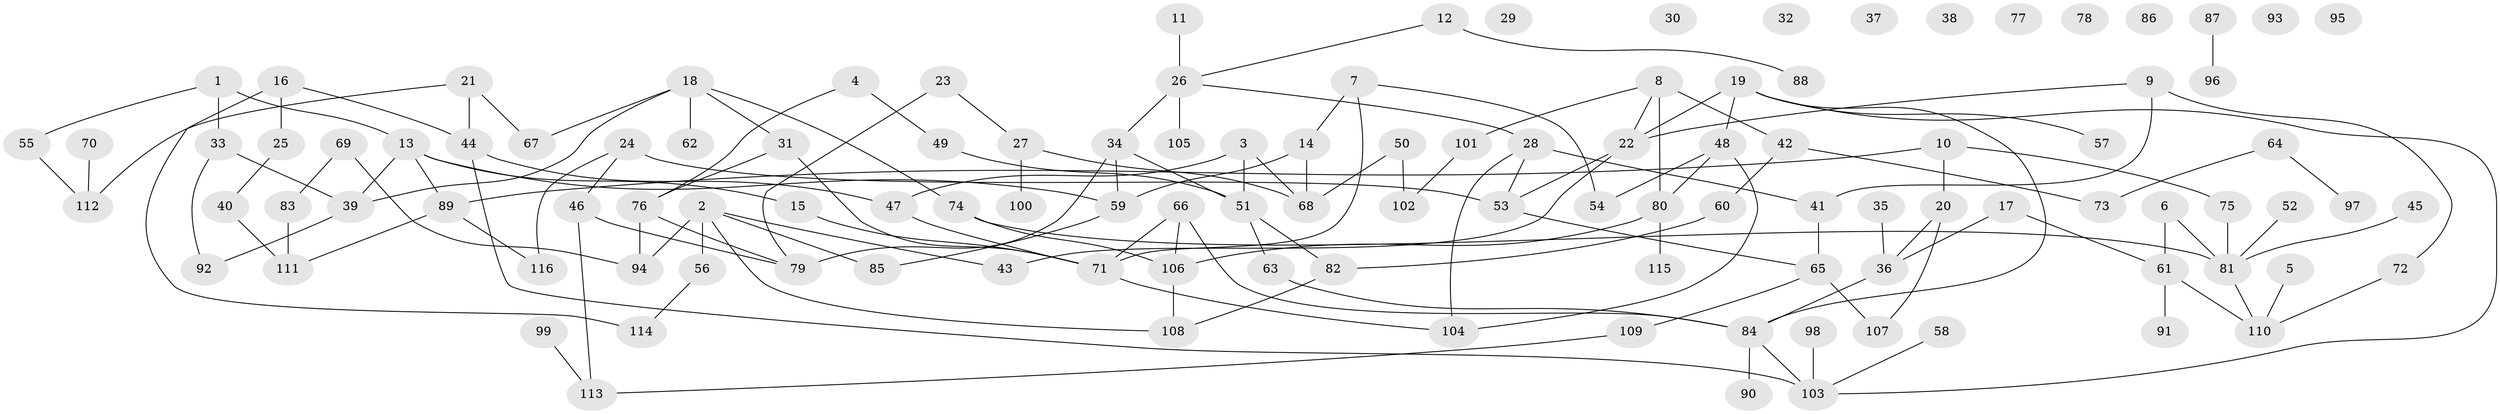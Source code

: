 // coarse degree distribution, {4: 0.15942028985507245, 5: 0.07246376811594203, 6: 0.043478260869565216, 3: 0.15942028985507245, 2: 0.14492753623188406, 8: 0.043478260869565216, 1: 0.18840579710144928, 7: 0.014492753623188406, 0: 0.15942028985507245, 10: 0.014492753623188406}
// Generated by graph-tools (version 1.1) at 2025/16/03/04/25 18:16:39]
// undirected, 116 vertices, 145 edges
graph export_dot {
graph [start="1"]
  node [color=gray90,style=filled];
  1;
  2;
  3;
  4;
  5;
  6;
  7;
  8;
  9;
  10;
  11;
  12;
  13;
  14;
  15;
  16;
  17;
  18;
  19;
  20;
  21;
  22;
  23;
  24;
  25;
  26;
  27;
  28;
  29;
  30;
  31;
  32;
  33;
  34;
  35;
  36;
  37;
  38;
  39;
  40;
  41;
  42;
  43;
  44;
  45;
  46;
  47;
  48;
  49;
  50;
  51;
  52;
  53;
  54;
  55;
  56;
  57;
  58;
  59;
  60;
  61;
  62;
  63;
  64;
  65;
  66;
  67;
  68;
  69;
  70;
  71;
  72;
  73;
  74;
  75;
  76;
  77;
  78;
  79;
  80;
  81;
  82;
  83;
  84;
  85;
  86;
  87;
  88;
  89;
  90;
  91;
  92;
  93;
  94;
  95;
  96;
  97;
  98;
  99;
  100;
  101;
  102;
  103;
  104;
  105;
  106;
  107;
  108;
  109;
  110;
  111;
  112;
  113;
  114;
  115;
  116;
  1 -- 13;
  1 -- 33;
  1 -- 55;
  2 -- 43;
  2 -- 56;
  2 -- 85;
  2 -- 94;
  2 -- 108;
  3 -- 47;
  3 -- 51;
  3 -- 68;
  4 -- 49;
  4 -- 76;
  5 -- 110;
  6 -- 61;
  6 -- 81;
  7 -- 14;
  7 -- 54;
  7 -- 71;
  8 -- 22;
  8 -- 42;
  8 -- 80;
  8 -- 101;
  9 -- 22;
  9 -- 41;
  9 -- 72;
  10 -- 20;
  10 -- 75;
  10 -- 89;
  11 -- 26;
  12 -- 26;
  12 -- 88;
  13 -- 15;
  13 -- 39;
  13 -- 59;
  13 -- 89;
  14 -- 59;
  14 -- 68;
  15 -- 71;
  16 -- 25;
  16 -- 44;
  16 -- 114;
  17 -- 36;
  17 -- 61;
  18 -- 31;
  18 -- 39;
  18 -- 62;
  18 -- 67;
  18 -- 74;
  19 -- 22;
  19 -- 48;
  19 -- 57;
  19 -- 84;
  19 -- 103;
  20 -- 36;
  20 -- 107;
  21 -- 44;
  21 -- 67;
  21 -- 112;
  22 -- 43;
  22 -- 53;
  23 -- 27;
  23 -- 79;
  24 -- 46;
  24 -- 53;
  24 -- 116;
  25 -- 40;
  26 -- 28;
  26 -- 34;
  26 -- 105;
  27 -- 68;
  27 -- 100;
  28 -- 41;
  28 -- 53;
  28 -- 104;
  31 -- 71;
  31 -- 76;
  33 -- 39;
  33 -- 92;
  34 -- 51;
  34 -- 59;
  34 -- 79;
  35 -- 36;
  36 -- 84;
  39 -- 92;
  40 -- 111;
  41 -- 65;
  42 -- 60;
  42 -- 73;
  44 -- 47;
  44 -- 103;
  45 -- 81;
  46 -- 79;
  46 -- 113;
  47 -- 71;
  48 -- 54;
  48 -- 80;
  48 -- 104;
  49 -- 51;
  50 -- 68;
  50 -- 102;
  51 -- 63;
  51 -- 82;
  52 -- 81;
  53 -- 65;
  55 -- 112;
  56 -- 114;
  58 -- 103;
  59 -- 85;
  60 -- 82;
  61 -- 91;
  61 -- 110;
  63 -- 84;
  64 -- 73;
  64 -- 97;
  65 -- 107;
  65 -- 109;
  66 -- 71;
  66 -- 84;
  66 -- 106;
  69 -- 83;
  69 -- 94;
  70 -- 112;
  71 -- 104;
  72 -- 110;
  74 -- 81;
  74 -- 106;
  75 -- 81;
  76 -- 79;
  76 -- 94;
  80 -- 106;
  80 -- 115;
  81 -- 110;
  82 -- 108;
  83 -- 111;
  84 -- 90;
  84 -- 103;
  87 -- 96;
  89 -- 111;
  89 -- 116;
  98 -- 103;
  99 -- 113;
  101 -- 102;
  106 -- 108;
  109 -- 113;
}
